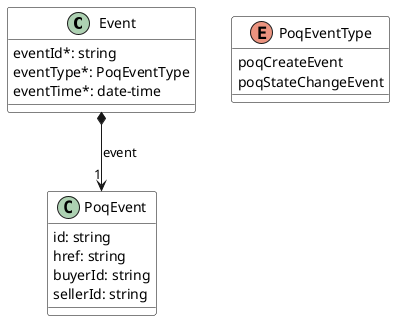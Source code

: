 @startuml
skinparam {
    ClassBackgroundColor White
    ClassBorderColor Black
}

class Event {

    eventId*: string 
    eventType*: PoqEventType 
    eventTime*: date-time 
}

Event *-->"1" PoqEvent : event


class PoqEvent {

    id: string 
    href: string 
    buyerId: string
    sellerId: string
}



enum PoqEventType {

    poqCreateEvent
    poqStateChangeEvent
}
@enduml
